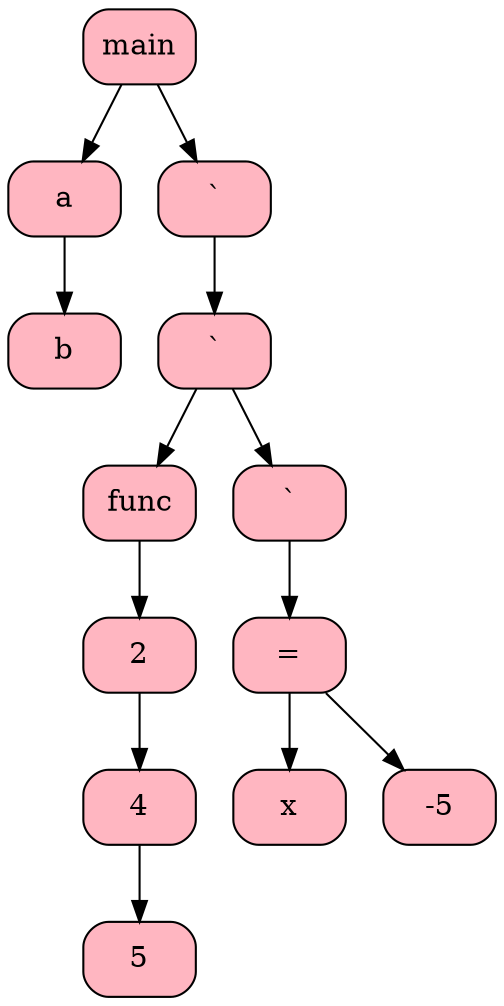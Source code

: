 digraph G { 
node [shape = record];
 "00BA1768"  "00BA1768" [shape = Mrecord, style = filled, fillcolor = lightpink  label = "main "];
"00BA1768" -> "00BA1780" 
 "00BA1768" -> "00BA04E0" 
 "00BA1780" [shape = Mrecord, style = filled, fillcolor = lightpink  label = "a "];
"00BA1780" -> "00BA17E0"  "00BA17E0" [shape = Mrecord, style = filled, fillcolor = lightpink  label = "b "];
 "00BA04E0" [shape = Mrecord, style = filled, fillcolor = lightpink  label = "` "];

 "00BA04E0" -> "00BA04C8" 
 "00BA04C8" [shape = Mrecord, style = filled, fillcolor = lightpink  label = "` "];
"00BA04C8" -> "00BA1858" 
 "00BA04C8" -> "00BA1840" 
 "00BA1858" [shape = Mrecord, style = filled, fillcolor = lightpink  label = "func "];
"00BA1858" -> "00BA1870"  "00BA1870" [shape = Mrecord, style = filled, fillcolor = lightpink  label = "2 "];
"00BA1870" -> "00BA1888"  "00BA1888" [shape = Mrecord, style = filled, fillcolor = lightpink  label = "4 "];
"00BA1888" -> "00BA04B0"  "00BA04B0" [shape = Mrecord, style = filled, fillcolor = lightpink  label = "5 "];
 "00BA1840" [shape = Mrecord, style = filled, fillcolor = lightpink  label = "` "];
"00BA1840" -> "00BA1828"  "00BA1828" [shape = Mrecord, style = filled, fillcolor = lightpink  label = "= "];
"00BA1828" -> "00BA17F8" 
 "00BA1828" -> "00BA1810" 
 "00BA17F8" [shape = Mrecord, style = filled, fillcolor = lightpink  label = "x "];
 "00BA1810" [shape = Mrecord, style = filled, fillcolor = lightpink  label = "-5 "];
}
